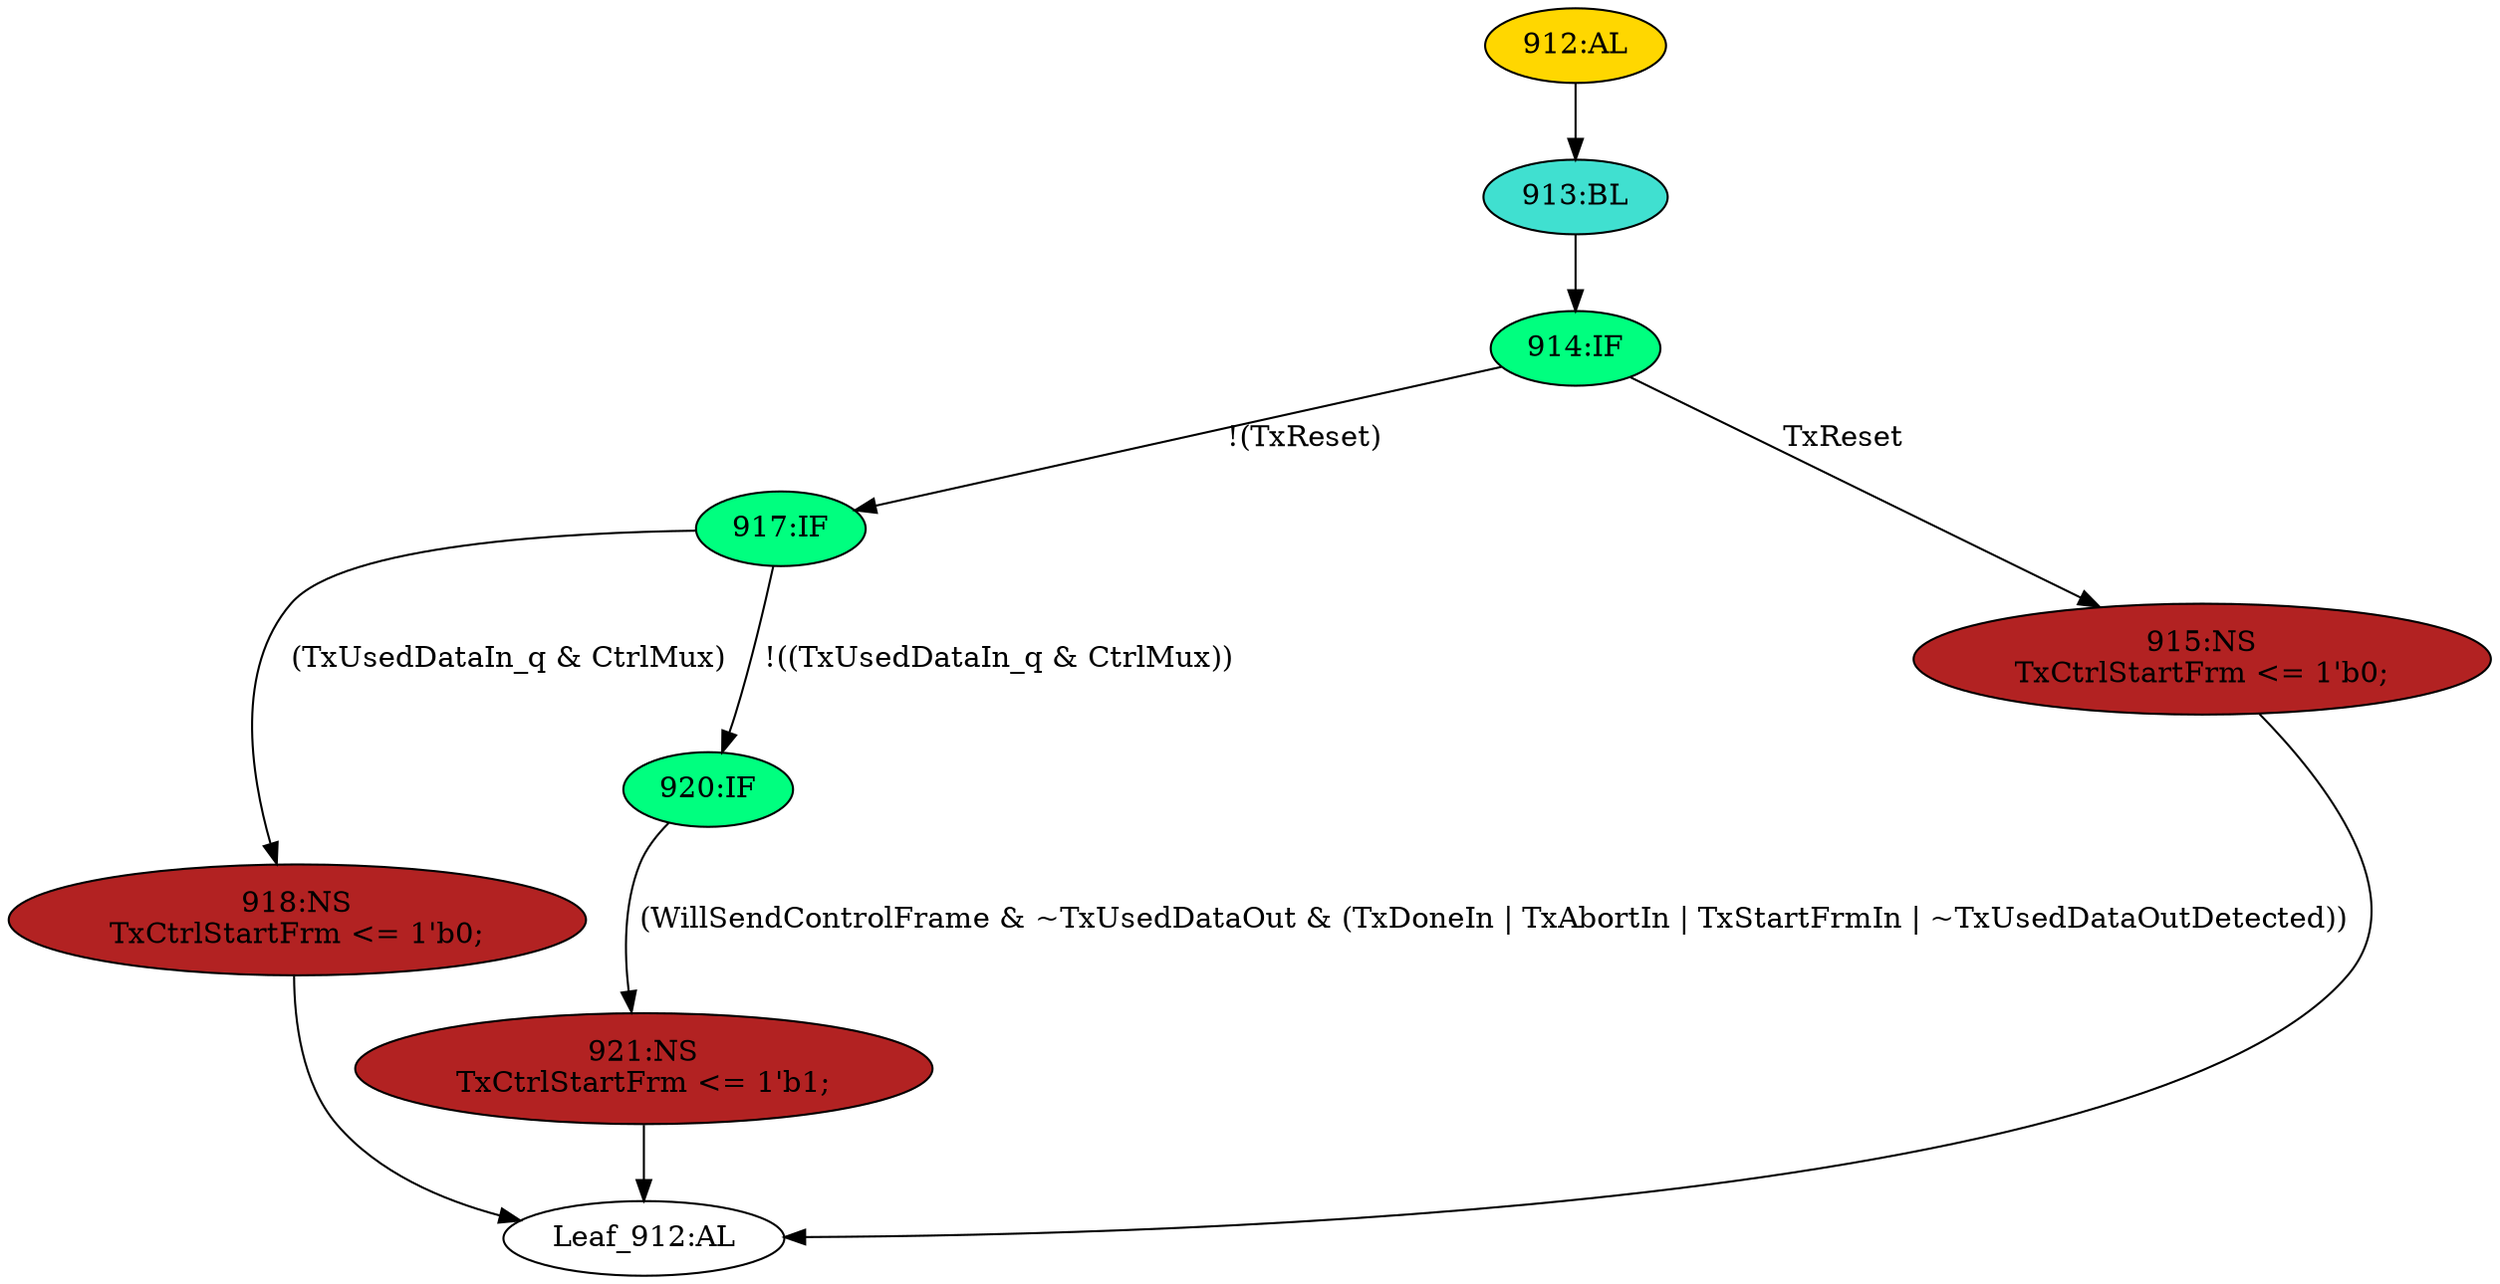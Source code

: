 strict digraph "" {
	node [label="\N"];
	"921:NS"	 [ast="<pyverilog.vparser.ast.NonblockingSubstitution object at 0x7f37fb674110>",
		fillcolor=firebrick,
		label="921:NS
TxCtrlStartFrm <= 1'b1;",
		statements="[<pyverilog.vparser.ast.NonblockingSubstitution object at 0x7f37fb674110>]",
		style=filled,
		typ=NonblockingSubstitution];
	"Leaf_912:AL"	 [def_var="['TxCtrlStartFrm']",
		label="Leaf_912:AL"];
	"921:NS" -> "Leaf_912:AL"	 [cond="[]",
		lineno=None];
	"913:BL"	 [ast="<pyverilog.vparser.ast.Block object at 0x7f37fb679050>",
		fillcolor=turquoise,
		label="913:BL",
		statements="[]",
		style=filled,
		typ=Block];
	"914:IF"	 [ast="<pyverilog.vparser.ast.IfStatement object at 0x7f37fb679090>",
		fillcolor=springgreen,
		label="914:IF",
		statements="[]",
		style=filled,
		typ=IfStatement];
	"913:BL" -> "914:IF"	 [cond="[]",
		lineno=None];
	"918:NS"	 [ast="<pyverilog.vparser.ast.NonblockingSubstitution object at 0x7f37fb679610>",
		fillcolor=firebrick,
		label="918:NS
TxCtrlStartFrm <= 1'b0;",
		statements="[<pyverilog.vparser.ast.NonblockingSubstitution object at 0x7f37fb679610>]",
		style=filled,
		typ=NonblockingSubstitution];
	"918:NS" -> "Leaf_912:AL"	 [cond="[]",
		lineno=None];
	"912:AL"	 [ast="<pyverilog.vparser.ast.Always object at 0x7f37fb679a50>",
		clk_sens=True,
		fillcolor=gold,
		label="912:AL",
		sens="['MTxClk', 'TxReset']",
		statements="[]",
		style=filled,
		typ=Always,
		use_var="['WillSendControlFrame', 'TxStartFrmIn', 'TxDoneIn', 'TxAbortIn', 'TxUsedDataIn_q', 'TxUsedDataOutDetected', 'CtrlMux', 'TxUsedDataOut', '\
TxReset']"];
	"912:AL" -> "913:BL"	 [cond="[]",
		lineno=None];
	"917:IF"	 [ast="<pyverilog.vparser.ast.IfStatement object at 0x7f37fb679110>",
		fillcolor=springgreen,
		label="917:IF",
		statements="[]",
		style=filled,
		typ=IfStatement];
	"917:IF" -> "918:NS"	 [cond="['TxUsedDataIn_q', 'CtrlMux']",
		label="(TxUsedDataIn_q & CtrlMux)",
		lineno=917];
	"920:IF"	 [ast="<pyverilog.vparser.ast.IfStatement object at 0x7f37fb679150>",
		fillcolor=springgreen,
		label="920:IF",
		statements="[]",
		style=filled,
		typ=IfStatement];
	"917:IF" -> "920:IF"	 [cond="['TxUsedDataIn_q', 'CtrlMux']",
		label="!((TxUsedDataIn_q & CtrlMux))",
		lineno=917];
	"915:NS"	 [ast="<pyverilog.vparser.ast.NonblockingSubstitution object at 0x7f37fb679890>",
		fillcolor=firebrick,
		label="915:NS
TxCtrlStartFrm <= 1'b0;",
		statements="[<pyverilog.vparser.ast.NonblockingSubstitution object at 0x7f37fb679890>]",
		style=filled,
		typ=NonblockingSubstitution];
	"915:NS" -> "Leaf_912:AL"	 [cond="[]",
		lineno=None];
	"920:IF" -> "921:NS"	 [cond="['WillSendControlFrame', 'TxUsedDataOut', 'TxDoneIn', 'TxAbortIn', 'TxStartFrmIn', 'TxUsedDataOutDetected']",
		label="(WillSendControlFrame & ~TxUsedDataOut & (TxDoneIn | TxAbortIn | TxStartFrmIn | ~TxUsedDataOutDetected))",
		lineno=920];
	"914:IF" -> "917:IF"	 [cond="['TxReset']",
		label="!(TxReset)",
		lineno=914];
	"914:IF" -> "915:NS"	 [cond="['TxReset']",
		label=TxReset,
		lineno=914];
}
